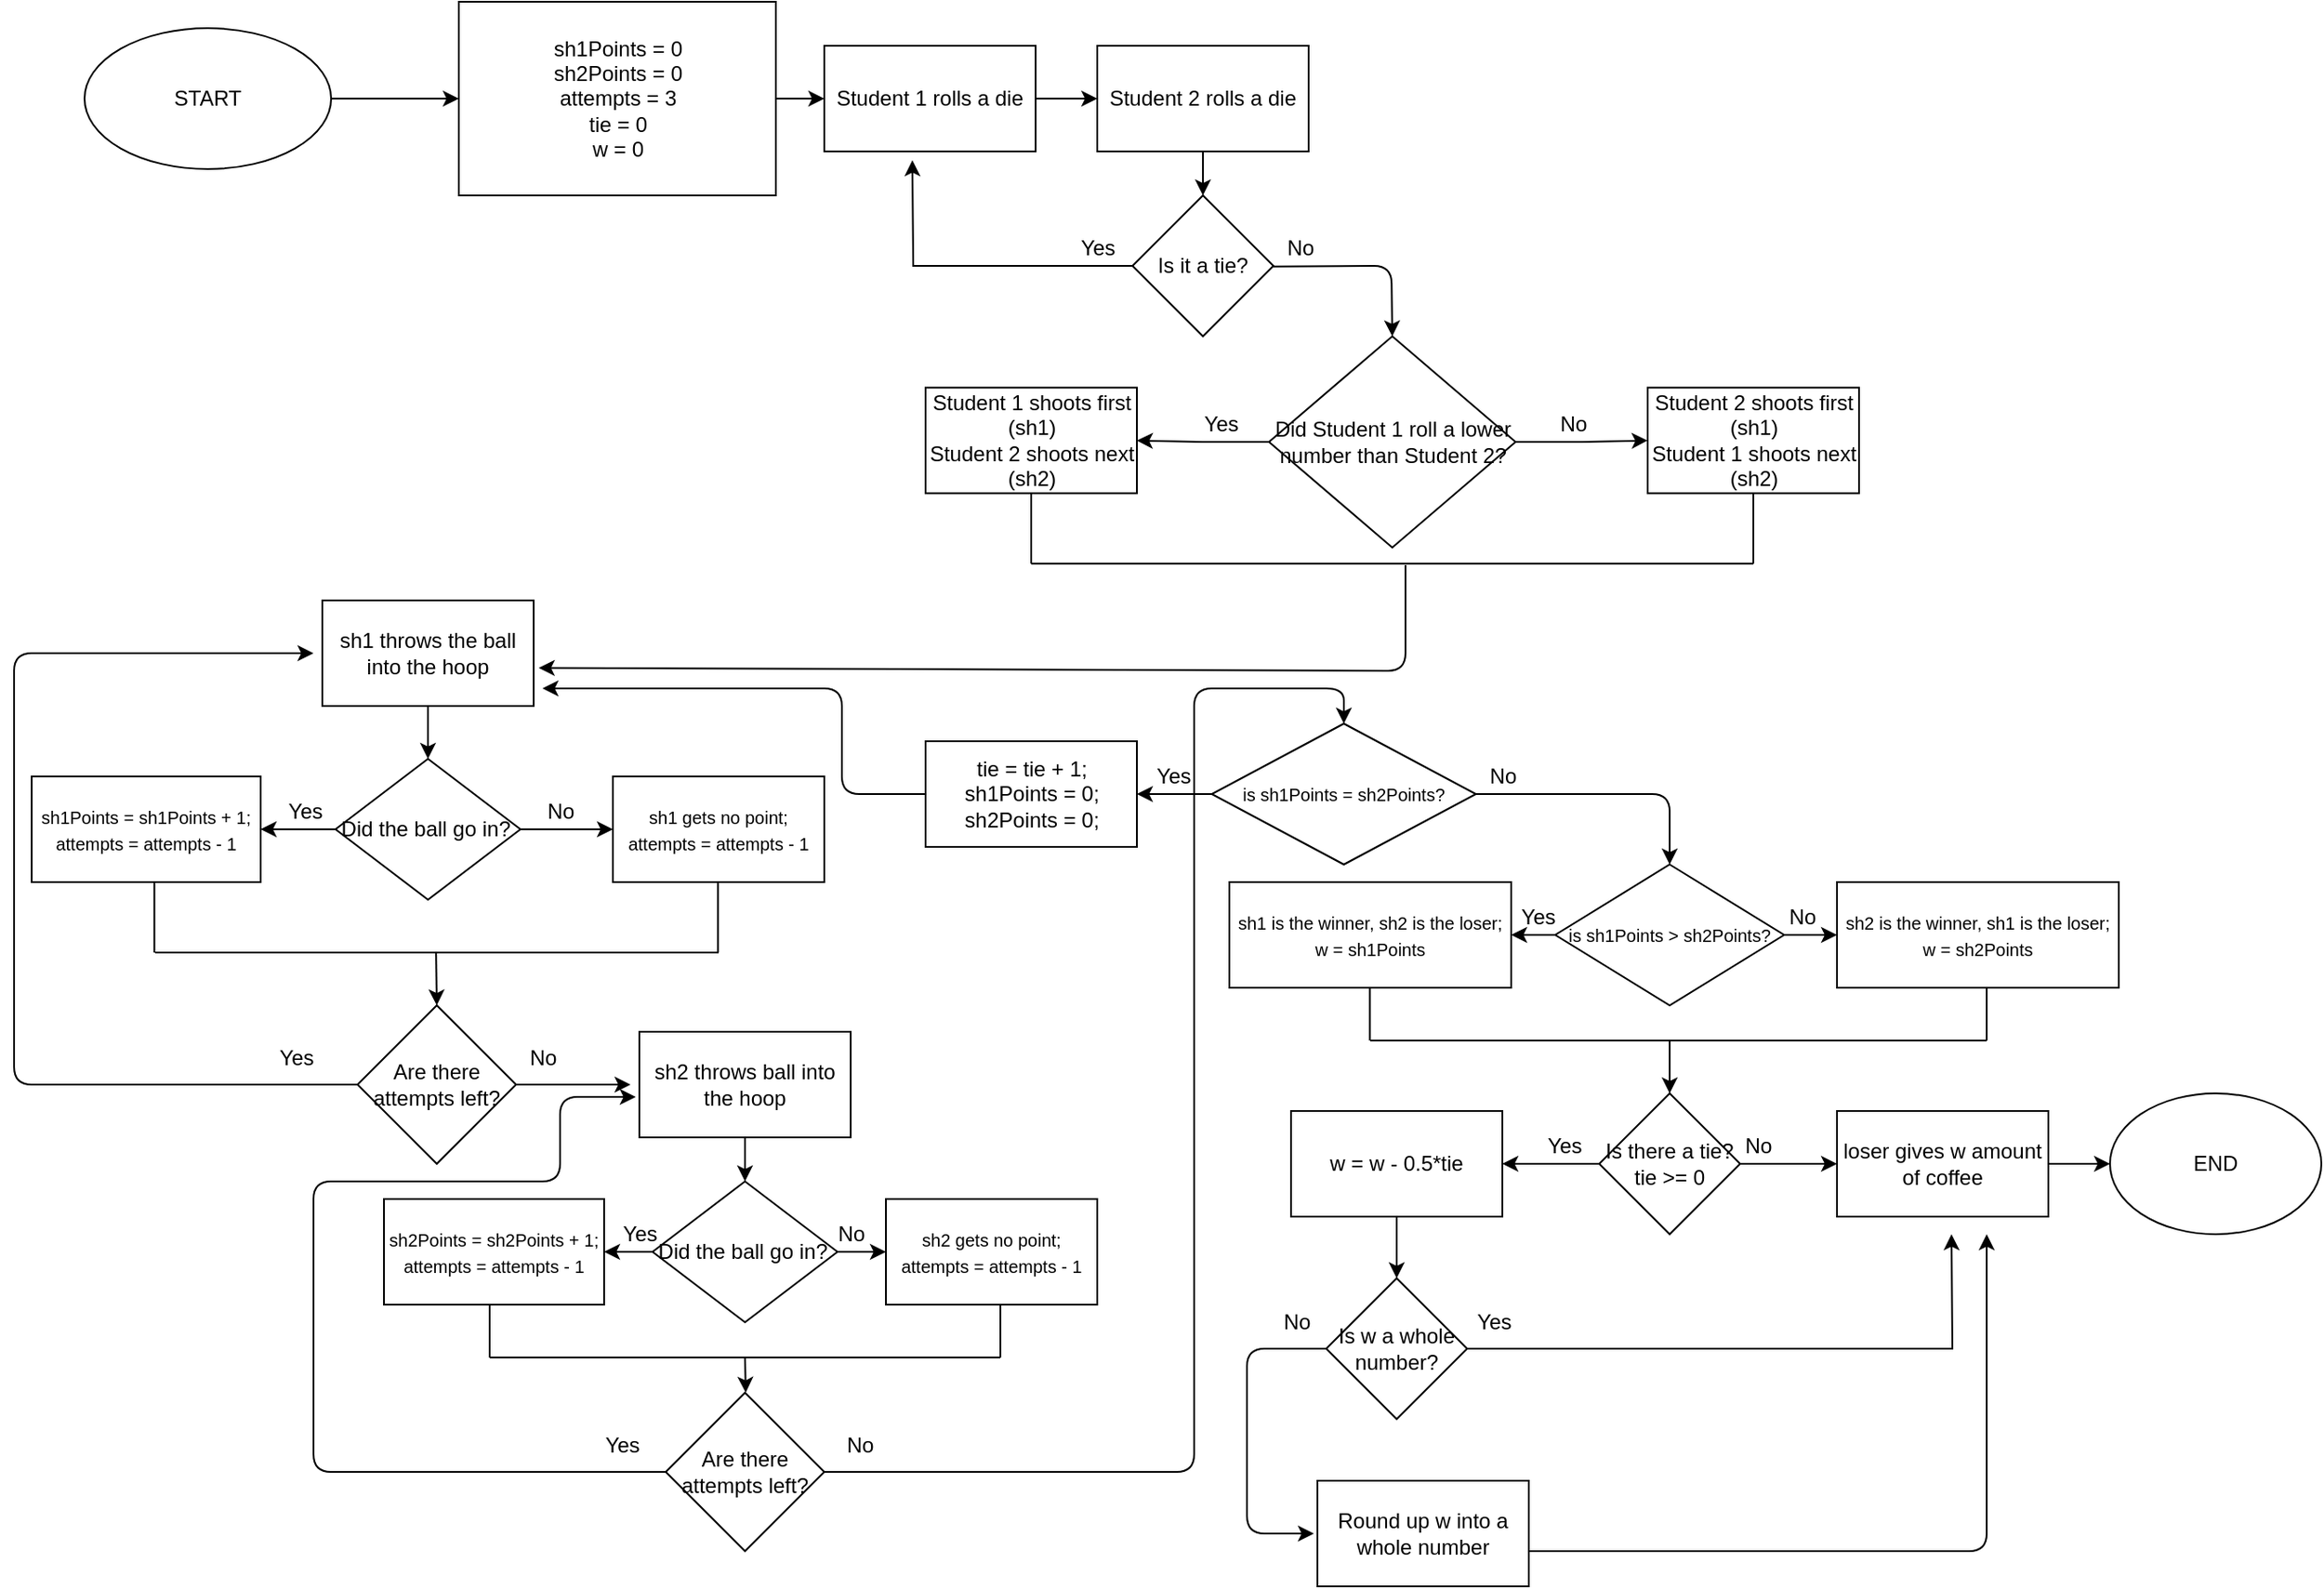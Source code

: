 <mxfile version="15.1.4" type="github" pages="2"><diagram id="pRZiewhAU7F9swqbg1bu" name="Page-1"><mxGraphModel dx="1113" dy="652" grid="1" gridSize="10" guides="1" tooltips="1" connect="1" arrows="1" fold="1" page="1" pageScale="1" pageWidth="850" pageHeight="1100" math="0" shadow="0"><root><mxCell id="0"/><mxCell id="1" parent="0"/><mxCell id="7foeTwlliXTnqYl9ecLw-77" value="" style="edgeStyle=orthogonalEdgeStyle;rounded=0;orthogonalLoop=1;jettySize=auto;html=1;" edge="1" parent="1" source="7foeTwlliXTnqYl9ecLw-1" target="7foeTwlliXTnqYl9ecLw-2"><mxGeometry relative="1" as="geometry"/></mxCell><mxCell id="7foeTwlliXTnqYl9ecLw-1" value="START" style="ellipse;whiteSpace=wrap;html=1;" vertex="1" parent="1"><mxGeometry x="50" y="45" width="140" height="80" as="geometry"/></mxCell><mxCell id="7foeTwlliXTnqYl9ecLw-74" value="" style="edgeStyle=orthogonalEdgeStyle;rounded=0;orthogonalLoop=1;jettySize=auto;html=1;" edge="1" parent="1" source="7foeTwlliXTnqYl9ecLw-2" target="7foeTwlliXTnqYl9ecLw-3"><mxGeometry relative="1" as="geometry"/></mxCell><mxCell id="7foeTwlliXTnqYl9ecLw-2" value="sh1Points = 0&lt;br&gt;sh2Points = 0&lt;br&gt;attempts = 3&lt;br&gt;tie = 0&lt;br&gt;w = 0" style="rounded=0;whiteSpace=wrap;html=1;" vertex="1" parent="1"><mxGeometry x="262.5" y="30" width="180" height="110" as="geometry"/></mxCell><mxCell id="7foeTwlliXTnqYl9ecLw-75" value="" style="edgeStyle=orthogonalEdgeStyle;rounded=0;orthogonalLoop=1;jettySize=auto;html=1;" edge="1" parent="1" source="7foeTwlliXTnqYl9ecLw-3" target="7foeTwlliXTnqYl9ecLw-4"><mxGeometry relative="1" as="geometry"/></mxCell><mxCell id="7foeTwlliXTnqYl9ecLw-3" value="Student 1 rolls a die" style="rounded=0;whiteSpace=wrap;html=1;" vertex="1" parent="1"><mxGeometry x="470" y="55" width="120" height="60" as="geometry"/></mxCell><mxCell id="7foeTwlliXTnqYl9ecLw-76" value="" style="edgeStyle=orthogonalEdgeStyle;rounded=0;orthogonalLoop=1;jettySize=auto;html=1;" edge="1" parent="1" source="7foeTwlliXTnqYl9ecLw-4" target="7foeTwlliXTnqYl9ecLw-5"><mxGeometry relative="1" as="geometry"/></mxCell><mxCell id="7foeTwlliXTnqYl9ecLw-4" value="Student 2 rolls a die" style="rounded=0;whiteSpace=wrap;html=1;" vertex="1" parent="1"><mxGeometry x="625" y="55" width="120" height="60" as="geometry"/></mxCell><mxCell id="7foeTwlliXTnqYl9ecLw-78" style="edgeStyle=orthogonalEdgeStyle;rounded=0;orthogonalLoop=1;jettySize=auto;html=1;" edge="1" parent="1" source="7foeTwlliXTnqYl9ecLw-5"><mxGeometry relative="1" as="geometry"><mxPoint x="520" y="120" as="targetPoint"/></mxGeometry></mxCell><mxCell id="7foeTwlliXTnqYl9ecLw-5" value="Is it a tie?" style="rhombus;whiteSpace=wrap;html=1;" vertex="1" parent="1"><mxGeometry x="645" y="140" width="80" height="80" as="geometry"/></mxCell><mxCell id="7foeTwlliXTnqYl9ecLw-81" value="" style="edgeStyle=orthogonalEdgeStyle;rounded=0;orthogonalLoop=1;jettySize=auto;html=1;" edge="1" parent="1" source="7foeTwlliXTnqYl9ecLw-12" target="7foeTwlliXTnqYl9ecLw-25"><mxGeometry relative="1" as="geometry"/></mxCell><mxCell id="7foeTwlliXTnqYl9ecLw-82" value="" style="edgeStyle=orthogonalEdgeStyle;rounded=0;orthogonalLoop=1;jettySize=auto;html=1;" edge="1" parent="1" source="7foeTwlliXTnqYl9ecLw-12" target="7foeTwlliXTnqYl9ecLw-26"><mxGeometry relative="1" as="geometry"/></mxCell><mxCell id="7foeTwlliXTnqYl9ecLw-12" value="Did Student 1 roll a lower number than Student 2?" style="rhombus;whiteSpace=wrap;html=1;" vertex="1" parent="1"><mxGeometry x="722.5" y="220" width="140" height="120" as="geometry"/></mxCell><mxCell id="7foeTwlliXTnqYl9ecLw-25" value="Student 1 shoots first (sh1)&lt;br&gt;Student 2 shoots next (sh2)" style="rounded=0;whiteSpace=wrap;html=1;" vertex="1" parent="1"><mxGeometry x="527.5" y="249.17" width="120" height="60" as="geometry"/></mxCell><mxCell id="7foeTwlliXTnqYl9ecLw-26" value="Student 2 shoots first (sh1)&lt;br&gt;Student 1 shoots next (sh2)" style="rounded=0;whiteSpace=wrap;html=1;" vertex="1" parent="1"><mxGeometry x="937.5" y="249.17" width="120" height="60" as="geometry"/></mxCell><mxCell id="7foeTwlliXTnqYl9ecLw-29" value="No" style="text;html=1;align=center;verticalAlign=middle;resizable=0;points=[];autosize=1;strokeColor=none;fillColor=none;" vertex="1" parent="1"><mxGeometry x="880" y="260" width="30" height="20" as="geometry"/></mxCell><mxCell id="7foeTwlliXTnqYl9ecLw-89" value="" style="edgeStyle=orthogonalEdgeStyle;rounded=0;orthogonalLoop=1;jettySize=auto;html=1;" edge="1" parent="1" source="7foeTwlliXTnqYl9ecLw-32" target="7foeTwlliXTnqYl9ecLw-43"><mxGeometry relative="1" as="geometry"/></mxCell><mxCell id="7foeTwlliXTnqYl9ecLw-32" value="sh1 throws the ball into the hoop" style="rounded=0;whiteSpace=wrap;html=1;" vertex="1" parent="1"><mxGeometry x="185" y="370" width="120" height="60" as="geometry"/></mxCell><mxCell id="7foeTwlliXTnqYl9ecLw-39" value="" style="endArrow=none;html=1;" edge="1" parent="1"><mxGeometry width="50" height="50" relative="1" as="geometry"><mxPoint x="587.5" y="349.17" as="sourcePoint"/><mxPoint x="997.5" y="349.17" as="targetPoint"/></mxGeometry></mxCell><mxCell id="7foeTwlliXTnqYl9ecLw-40" value="" style="endArrow=none;html=1;entryX=0.5;entryY=1;entryDx=0;entryDy=0;" edge="1" parent="1" target="7foeTwlliXTnqYl9ecLw-25"><mxGeometry width="50" height="50" relative="1" as="geometry"><mxPoint x="587.5" y="349.17" as="sourcePoint"/><mxPoint x="587.32" y="309.17" as="targetPoint"/></mxGeometry></mxCell><mxCell id="7foeTwlliXTnqYl9ecLw-41" value="" style="endArrow=none;html=1;entryX=0.5;entryY=1;entryDx=0;entryDy=0;" edge="1" parent="1" target="7foeTwlliXTnqYl9ecLw-26"><mxGeometry width="50" height="50" relative="1" as="geometry"><mxPoint x="997.5" y="349.17" as="sourcePoint"/><mxPoint x="997.08" y="309.17" as="targetPoint"/></mxGeometry></mxCell><mxCell id="7foeTwlliXTnqYl9ecLw-47" style="edgeStyle=orthogonalEdgeStyle;rounded=0;orthogonalLoop=1;jettySize=auto;html=1;entryX=1;entryY=0.5;entryDx=0;entryDy=0;" edge="1" parent="1" source="7foeTwlliXTnqYl9ecLw-43" target="7foeTwlliXTnqYl9ecLw-45"><mxGeometry relative="1" as="geometry"/></mxCell><mxCell id="7foeTwlliXTnqYl9ecLw-50" style="edgeStyle=orthogonalEdgeStyle;rounded=0;orthogonalLoop=1;jettySize=auto;html=1;entryX=0;entryY=0.5;entryDx=0;entryDy=0;" edge="1" parent="1" source="7foeTwlliXTnqYl9ecLw-43" target="7foeTwlliXTnqYl9ecLw-46"><mxGeometry relative="1" as="geometry"/></mxCell><mxCell id="7foeTwlliXTnqYl9ecLw-43" value="Did the ball go in?&amp;nbsp;" style="rhombus;whiteSpace=wrap;html=1;" vertex="1" parent="1"><mxGeometry x="192.5" y="460" width="105" height="80" as="geometry"/></mxCell><mxCell id="7foeTwlliXTnqYl9ecLw-45" value="&lt;font style=&quot;font-size: 10px&quot;&gt;sh1Points = sh1Points + 1;&lt;br&gt;attempts = attempts - 1&lt;/font&gt;" style="rounded=0;whiteSpace=wrap;html=1;" vertex="1" parent="1"><mxGeometry x="20" y="470" width="130" height="60" as="geometry"/></mxCell><mxCell id="7foeTwlliXTnqYl9ecLw-46" value="&lt;font style=&quot;font-size: 10px&quot;&gt;sh1 gets no point;&lt;br&gt;attempts = attempts - 1&lt;/font&gt;" style="rounded=0;whiteSpace=wrap;html=1;" vertex="1" parent="1"><mxGeometry x="350" y="470" width="120" height="60" as="geometry"/></mxCell><mxCell id="7foeTwlliXTnqYl9ecLw-48" value="Yes" style="text;html=1;align=center;verticalAlign=middle;resizable=0;points=[];autosize=1;strokeColor=none;fillColor=none;" vertex="1" parent="1"><mxGeometry x="155" y="480" width="40" height="20" as="geometry"/></mxCell><mxCell id="7foeTwlliXTnqYl9ecLw-51" value="No" style="text;html=1;align=center;verticalAlign=middle;resizable=0;points=[];autosize=1;strokeColor=none;fillColor=none;" vertex="1" parent="1"><mxGeometry x="305" y="480" width="30" height="20" as="geometry"/></mxCell><mxCell id="7foeTwlliXTnqYl9ecLw-52" value="" style="endArrow=none;html=1;" edge="1" parent="1"><mxGeometry width="50" height="50" relative="1" as="geometry"><mxPoint x="90" y="570" as="sourcePoint"/><mxPoint x="410" y="570" as="targetPoint"/></mxGeometry></mxCell><mxCell id="7foeTwlliXTnqYl9ecLw-53" value="" style="endArrow=none;html=1;entryX=0.5;entryY=1;entryDx=0;entryDy=0;" edge="1" parent="1"><mxGeometry width="50" height="50" relative="1" as="geometry"><mxPoint x="89.66" y="570" as="sourcePoint"/><mxPoint x="89.66" y="530" as="targetPoint"/></mxGeometry></mxCell><mxCell id="7foeTwlliXTnqYl9ecLw-54" value="" style="endArrow=none;html=1;entryX=0.5;entryY=1;entryDx=0;entryDy=0;" edge="1" parent="1"><mxGeometry width="50" height="50" relative="1" as="geometry"><mxPoint x="409.66" y="570" as="sourcePoint"/><mxPoint x="409.66" y="530" as="targetPoint"/></mxGeometry></mxCell><mxCell id="7foeTwlliXTnqYl9ecLw-92" style="edgeStyle=orthogonalEdgeStyle;rounded=0;orthogonalLoop=1;jettySize=auto;html=1;" edge="1" parent="1" source="7foeTwlliXTnqYl9ecLw-55"><mxGeometry relative="1" as="geometry"><mxPoint x="360" y="645.0" as="targetPoint"/></mxGeometry></mxCell><mxCell id="7foeTwlliXTnqYl9ecLw-55" value="Are there attempts left?" style="rhombus;whiteSpace=wrap;html=1;" vertex="1" parent="1"><mxGeometry x="205" y="600" width="90" height="90" as="geometry"/></mxCell><mxCell id="7foeTwlliXTnqYl9ecLw-66" style="edgeStyle=orthogonalEdgeStyle;rounded=0;orthogonalLoop=1;jettySize=auto;html=1;entryX=0.5;entryY=0;entryDx=0;entryDy=0;" edge="1" parent="1" target="7foeTwlliXTnqYl9ecLw-55"><mxGeometry relative="1" as="geometry"><mxPoint x="249.58" y="570" as="sourcePoint"/><mxPoint x="249.58" y="590" as="targetPoint"/></mxGeometry></mxCell><mxCell id="7foeTwlliXTnqYl9ecLw-69" value="Yes" style="text;html=1;align=center;verticalAlign=middle;resizable=0;points=[];autosize=1;strokeColor=none;fillColor=none;" vertex="1" parent="1"><mxGeometry x="150" y="620" width="40" height="20" as="geometry"/></mxCell><mxCell id="7foeTwlliXTnqYl9ecLw-94" value="" style="edgeStyle=orthogonalEdgeStyle;rounded=0;orthogonalLoop=1;jettySize=auto;html=1;" edge="1" parent="1" source="7foeTwlliXTnqYl9ecLw-70" target="7foeTwlliXTnqYl9ecLw-71"><mxGeometry relative="1" as="geometry"/></mxCell><mxCell id="7foeTwlliXTnqYl9ecLw-70" value="sh2 throws ball into the hoop" style="rounded=0;whiteSpace=wrap;html=1;" vertex="1" parent="1"><mxGeometry x="365" y="615" width="120" height="60" as="geometry"/></mxCell><mxCell id="7foeTwlliXTnqYl9ecLw-95" value="" style="edgeStyle=orthogonalEdgeStyle;rounded=0;orthogonalLoop=1;jettySize=auto;html=1;" edge="1" parent="1" source="7foeTwlliXTnqYl9ecLw-71" target="7foeTwlliXTnqYl9ecLw-72"><mxGeometry relative="1" as="geometry"/></mxCell><mxCell id="7foeTwlliXTnqYl9ecLw-97" value="" style="edgeStyle=orthogonalEdgeStyle;rounded=0;orthogonalLoop=1;jettySize=auto;html=1;" edge="1" parent="1" source="7foeTwlliXTnqYl9ecLw-71" target="7foeTwlliXTnqYl9ecLw-96"><mxGeometry relative="1" as="geometry"/></mxCell><mxCell id="7foeTwlliXTnqYl9ecLw-71" value="Did the ball go in?&amp;nbsp;" style="rhombus;whiteSpace=wrap;html=1;" vertex="1" parent="1"><mxGeometry x="372.5" y="700" width="105" height="80" as="geometry"/></mxCell><mxCell id="7foeTwlliXTnqYl9ecLw-72" value="&lt;font style=&quot;font-size: 10px&quot;&gt;sh2Points = sh2Points + 1;&lt;br&gt;attempts = attempts - 1&lt;/font&gt;" style="rounded=0;whiteSpace=wrap;html=1;" vertex="1" parent="1"><mxGeometry x="220" y="710" width="125" height="60" as="geometry"/></mxCell><mxCell id="7foeTwlliXTnqYl9ecLw-73" value="Are there attempts left?" style="rhombus;whiteSpace=wrap;html=1;" vertex="1" parent="1"><mxGeometry x="380" y="820" width="90" height="90" as="geometry"/></mxCell><mxCell id="7foeTwlliXTnqYl9ecLw-79" value="Yes" style="text;html=1;align=center;verticalAlign=middle;resizable=0;points=[];autosize=1;strokeColor=none;fillColor=none;" vertex="1" parent="1"><mxGeometry x="605" y="160" width="40" height="20" as="geometry"/></mxCell><mxCell id="7foeTwlliXTnqYl9ecLw-85" value="Yes" style="text;html=1;align=center;verticalAlign=middle;resizable=0;points=[];autosize=1;strokeColor=none;fillColor=none;" vertex="1" parent="1"><mxGeometry x="675" y="260" width="40" height="20" as="geometry"/></mxCell><mxCell id="7foeTwlliXTnqYl9ecLw-87" value="" style="endArrow=classic;html=1;entryX=0.5;entryY=0;entryDx=0;entryDy=0;" edge="1" parent="1" target="7foeTwlliXTnqYl9ecLw-12"><mxGeometry width="50" height="50" relative="1" as="geometry"><mxPoint x="725" y="180.34" as="sourcePoint"/><mxPoint x="840" y="180" as="targetPoint"/><Array as="points"><mxPoint x="792" y="180"/></Array></mxGeometry></mxCell><mxCell id="7foeTwlliXTnqYl9ecLw-88" value="" style="endArrow=classic;html=1;entryX=1.024;entryY=0.639;entryDx=0;entryDy=0;entryPerimeter=0;" edge="1" parent="1" target="7foeTwlliXTnqYl9ecLw-32"><mxGeometry width="50" height="50" relative="1" as="geometry"><mxPoint x="800" y="350" as="sourcePoint"/><mxPoint x="500" y="410" as="targetPoint"/><Array as="points"><mxPoint x="800" y="410"/></Array></mxGeometry></mxCell><mxCell id="7foeTwlliXTnqYl9ecLw-91" value="" style="endArrow=classic;html=1;exitX=0;exitY=0.5;exitDx=0;exitDy=0;" edge="1" parent="1" source="7foeTwlliXTnqYl9ecLw-55"><mxGeometry width="50" height="50" relative="1" as="geometry"><mxPoint x="95" y="680" as="sourcePoint"/><mxPoint x="180" y="400" as="targetPoint"/><Array as="points"><mxPoint x="10" y="645"/><mxPoint x="10" y="400"/></Array></mxGeometry></mxCell><mxCell id="7foeTwlliXTnqYl9ecLw-93" value="No" style="text;html=1;align=center;verticalAlign=middle;resizable=0;points=[];autosize=1;strokeColor=none;fillColor=none;" vertex="1" parent="1"><mxGeometry x="295" y="620" width="30" height="20" as="geometry"/></mxCell><mxCell id="7foeTwlliXTnqYl9ecLw-96" value="&lt;font style=&quot;font-size: 10px&quot;&gt;sh2 gets no point;&lt;br&gt;attempts = attempts - 1&lt;/font&gt;" style="rounded=0;whiteSpace=wrap;html=1;" vertex="1" parent="1"><mxGeometry x="505" y="710" width="120" height="60" as="geometry"/></mxCell><mxCell id="7foeTwlliXTnqYl9ecLw-98" value="" style="endArrow=none;html=1;" edge="1" parent="1"><mxGeometry width="50" height="50" relative="1" as="geometry"><mxPoint x="280" y="800" as="sourcePoint"/><mxPoint x="570" y="800" as="targetPoint"/></mxGeometry></mxCell><mxCell id="7foeTwlliXTnqYl9ecLw-99" value="" style="endArrow=none;html=1;entryX=0.5;entryY=1;entryDx=0;entryDy=0;" edge="1" parent="1"><mxGeometry width="50" height="50" relative="1" as="geometry"><mxPoint x="280" y="800" as="sourcePoint"/><mxPoint x="280.0" y="770" as="targetPoint"/></mxGeometry></mxCell><mxCell id="7foeTwlliXTnqYl9ecLw-100" value="" style="endArrow=none;html=1;entryX=0.5;entryY=1;entryDx=0;entryDy=0;" edge="1" parent="1"><mxGeometry width="50" height="50" relative="1" as="geometry"><mxPoint x="570" y="800" as="sourcePoint"/><mxPoint x="570" y="770" as="targetPoint"/></mxGeometry></mxCell><mxCell id="7foeTwlliXTnqYl9ecLw-101" style="edgeStyle=orthogonalEdgeStyle;rounded=0;orthogonalLoop=1;jettySize=auto;html=1;entryX=0.5;entryY=0;entryDx=0;entryDy=0;" edge="1" parent="1"><mxGeometry relative="1" as="geometry"><mxPoint x="425" y="800" as="sourcePoint"/><mxPoint x="425.42" y="820" as="targetPoint"/></mxGeometry></mxCell><mxCell id="7foeTwlliXTnqYl9ecLw-102" value="" style="endArrow=classic;html=1;exitX=0;exitY=0.5;exitDx=0;exitDy=0;entryX=-0.017;entryY=0.617;entryDx=0;entryDy=0;entryPerimeter=0;" edge="1" parent="1" source="7foeTwlliXTnqYl9ecLw-73" target="7foeTwlliXTnqYl9ecLw-70"><mxGeometry width="50" height="50" relative="1" as="geometry"><mxPoint x="400" y="820" as="sourcePoint"/><mxPoint x="450" y="770" as="targetPoint"/><Array as="points"><mxPoint x="180" y="865"/><mxPoint x="180" y="700"/><mxPoint x="320" y="700"/><mxPoint x="320" y="652"/></Array></mxGeometry></mxCell><mxCell id="7foeTwlliXTnqYl9ecLw-103" value="Yes" style="text;html=1;align=center;verticalAlign=middle;resizable=0;points=[];autosize=1;strokeColor=none;fillColor=none;" vertex="1" parent="1"><mxGeometry x="345" y="720" width="40" height="20" as="geometry"/></mxCell><mxCell id="7foeTwlliXTnqYl9ecLw-104" value="No" style="text;html=1;align=center;verticalAlign=middle;resizable=0;points=[];autosize=1;strokeColor=none;fillColor=none;" vertex="1" parent="1"><mxGeometry x="470" y="720" width="30" height="20" as="geometry"/></mxCell><mxCell id="7foeTwlliXTnqYl9ecLw-105" value="Yes" style="text;html=1;align=center;verticalAlign=middle;resizable=0;points=[];autosize=1;strokeColor=none;fillColor=none;" vertex="1" parent="1"><mxGeometry x="335" y="840" width="40" height="20" as="geometry"/></mxCell><mxCell id="7foeTwlliXTnqYl9ecLw-114" value="" style="edgeStyle=orthogonalEdgeStyle;rounded=0;orthogonalLoop=1;jettySize=auto;html=1;" edge="1" parent="1" source="7foeTwlliXTnqYl9ecLw-106" target="7foeTwlliXTnqYl9ecLw-113"><mxGeometry relative="1" as="geometry"/></mxCell><mxCell id="7foeTwlliXTnqYl9ecLw-106" value="&lt;font style=&quot;font-size: 10px&quot;&gt;is sh1Points = sh2Points?&lt;/font&gt;" style="rhombus;whiteSpace=wrap;html=1;" vertex="1" parent="1"><mxGeometry x="690" y="440" width="150" height="80" as="geometry"/></mxCell><mxCell id="7foeTwlliXTnqYl9ecLw-109" value="No" style="text;html=1;align=center;verticalAlign=middle;resizable=0;points=[];autosize=1;strokeColor=none;fillColor=none;" vertex="1" parent="1"><mxGeometry x="475" y="840" width="30" height="20" as="geometry"/></mxCell><mxCell id="7foeTwlliXTnqYl9ecLw-111" value="" style="endArrow=classic;html=1;entryX=0.5;entryY=0;entryDx=0;entryDy=0;exitX=1;exitY=0.5;exitDx=0;exitDy=0;" edge="1" parent="1" source="7foeTwlliXTnqYl9ecLw-73" target="7foeTwlliXTnqYl9ecLw-106"><mxGeometry width="50" height="50" relative="1" as="geometry"><mxPoint x="470" y="860" as="sourcePoint"/><mxPoint x="760" y="430" as="targetPoint"/><Array as="points"><mxPoint x="680" y="865"/><mxPoint x="680" y="420"/><mxPoint x="765" y="420"/></Array></mxGeometry></mxCell><mxCell id="7foeTwlliXTnqYl9ecLw-113" value="tie = tie + 1; sh1Points = 0; sh2Points = 0;" style="rounded=0;whiteSpace=wrap;html=1;" vertex="1" parent="1"><mxGeometry x="527.5" y="450" width="120" height="60" as="geometry"/></mxCell><mxCell id="7foeTwlliXTnqYl9ecLw-115" value="" style="endArrow=classic;html=1;exitX=0;exitY=0.5;exitDx=0;exitDy=0;" edge="1" parent="1" source="7foeTwlliXTnqYl9ecLw-113"><mxGeometry width="50" height="50" relative="1" as="geometry"><mxPoint x="520" y="480" as="sourcePoint"/><mxPoint x="310" y="420" as="targetPoint"/><Array as="points"><mxPoint x="480" y="480"/><mxPoint x="480" y="420"/></Array></mxGeometry></mxCell><mxCell id="7foeTwlliXTnqYl9ecLw-120" value="" style="edgeStyle=orthogonalEdgeStyle;rounded=0;orthogonalLoop=1;jettySize=auto;html=1;" edge="1" parent="1" source="7foeTwlliXTnqYl9ecLw-116" target="7foeTwlliXTnqYl9ecLw-118"><mxGeometry relative="1" as="geometry"/></mxCell><mxCell id="7foeTwlliXTnqYl9ecLw-121" value="" style="edgeStyle=orthogonalEdgeStyle;rounded=0;orthogonalLoop=1;jettySize=auto;html=1;" edge="1" parent="1" source="7foeTwlliXTnqYl9ecLw-116" target="7foeTwlliXTnqYl9ecLw-119"><mxGeometry relative="1" as="geometry"/></mxCell><mxCell id="7foeTwlliXTnqYl9ecLw-116" value="&lt;font style=&quot;font-size: 10px&quot;&gt;is sh1Points &amp;gt; sh2Points?&lt;/font&gt;" style="rhombus;whiteSpace=wrap;html=1;" vertex="1" parent="1"><mxGeometry x="885" y="520" width="130" height="80" as="geometry"/></mxCell><mxCell id="7foeTwlliXTnqYl9ecLw-117" value="" style="endArrow=classic;html=1;entryX=0.5;entryY=0;entryDx=0;entryDy=0;" edge="1" parent="1" target="7foeTwlliXTnqYl9ecLw-116"><mxGeometry width="50" height="50" relative="1" as="geometry"><mxPoint x="840" y="480" as="sourcePoint"/><mxPoint x="890" y="430" as="targetPoint"/><Array as="points"><mxPoint x="950" y="480"/></Array></mxGeometry></mxCell><mxCell id="7foeTwlliXTnqYl9ecLw-118" value="&lt;font style=&quot;font-size: 10px&quot;&gt;sh1 is the winner, sh2 is the loser; &lt;br&gt;w = sh1Points&lt;/font&gt;" style="rounded=0;whiteSpace=wrap;html=1;" vertex="1" parent="1"><mxGeometry x="700" y="530" width="160" height="60" as="geometry"/></mxCell><mxCell id="7foeTwlliXTnqYl9ecLw-119" value="&lt;font style=&quot;font-size: 10px&quot;&gt;sh2 is the winner, sh1 is the loser; w = sh2Points&lt;/font&gt;" style="rounded=0;whiteSpace=wrap;html=1;" vertex="1" parent="1"><mxGeometry x="1045" y="530" width="160" height="60" as="geometry"/></mxCell><mxCell id="7foeTwlliXTnqYl9ecLw-122" value="Yes" style="text;html=1;align=center;verticalAlign=middle;resizable=0;points=[];autosize=1;strokeColor=none;fillColor=none;" vertex="1" parent="1"><mxGeometry x="855" y="540" width="40" height="20" as="geometry"/></mxCell><mxCell id="7foeTwlliXTnqYl9ecLw-123" value="No" style="text;html=1;align=center;verticalAlign=middle;resizable=0;points=[];autosize=1;strokeColor=none;fillColor=none;" vertex="1" parent="1"><mxGeometry x="1010" y="540" width="30" height="20" as="geometry"/></mxCell><mxCell id="7foeTwlliXTnqYl9ecLw-124" value="Yes" style="text;html=1;align=center;verticalAlign=middle;resizable=0;points=[];autosize=1;strokeColor=none;fillColor=none;" vertex="1" parent="1"><mxGeometry x="647.5" y="460" width="40" height="20" as="geometry"/></mxCell><mxCell id="7foeTwlliXTnqYl9ecLw-125" value="No" style="text;html=1;align=center;verticalAlign=middle;resizable=0;points=[];autosize=1;strokeColor=none;fillColor=none;" vertex="1" parent="1"><mxGeometry x="840" y="460" width="30" height="20" as="geometry"/></mxCell><mxCell id="7foeTwlliXTnqYl9ecLw-126" value="" style="endArrow=none;html=1;" edge="1" parent="1"><mxGeometry width="50" height="50" relative="1" as="geometry"><mxPoint x="780" y="620" as="sourcePoint"/><mxPoint x="1130" y="620" as="targetPoint"/></mxGeometry></mxCell><mxCell id="7foeTwlliXTnqYl9ecLw-127" value="" style="endArrow=none;html=1;entryX=0.5;entryY=1;entryDx=0;entryDy=0;" edge="1" parent="1"><mxGeometry width="50" height="50" relative="1" as="geometry"><mxPoint x="779.76" y="620" as="sourcePoint"/><mxPoint x="779.76" y="590" as="targetPoint"/></mxGeometry></mxCell><mxCell id="7foeTwlliXTnqYl9ecLw-128" value="" style="endArrow=none;html=1;entryX=0.5;entryY=1;entryDx=0;entryDy=0;" edge="1" parent="1"><mxGeometry width="50" height="50" relative="1" as="geometry"><mxPoint x="1130" y="620" as="sourcePoint"/><mxPoint x="1130" y="590" as="targetPoint"/></mxGeometry></mxCell><mxCell id="7foeTwlliXTnqYl9ecLw-132" value="" style="edgeStyle=orthogonalEdgeStyle;rounded=0;orthogonalLoop=1;jettySize=auto;html=1;" edge="1" parent="1" source="7foeTwlliXTnqYl9ecLw-129" target="7foeTwlliXTnqYl9ecLw-131"><mxGeometry relative="1" as="geometry"/></mxCell><mxCell id="7foeTwlliXTnqYl9ecLw-135" style="edgeStyle=orthogonalEdgeStyle;rounded=0;orthogonalLoop=1;jettySize=auto;html=1;entryX=1;entryY=0.5;entryDx=0;entryDy=0;" edge="1" parent="1" source="7foeTwlliXTnqYl9ecLw-129" target="7foeTwlliXTnqYl9ecLw-134"><mxGeometry relative="1" as="geometry"/></mxCell><mxCell id="7foeTwlliXTnqYl9ecLw-129" value="Is there a tie?tie &amp;gt;= 0" style="rhombus;whiteSpace=wrap;html=1;" vertex="1" parent="1"><mxGeometry x="910" y="650" width="80" height="80" as="geometry"/></mxCell><mxCell id="7foeTwlliXTnqYl9ecLw-130" value="" style="endArrow=classic;html=1;entryX=0.5;entryY=0;entryDx=0;entryDy=0;" edge="1" parent="1" target="7foeTwlliXTnqYl9ecLw-129"><mxGeometry width="50" height="50" relative="1" as="geometry"><mxPoint x="950" y="620" as="sourcePoint"/><mxPoint x="950" y="640" as="targetPoint"/></mxGeometry></mxCell><mxCell id="7foeTwlliXTnqYl9ecLw-146" value="" style="edgeStyle=orthogonalEdgeStyle;rounded=0;orthogonalLoop=1;jettySize=auto;html=1;" edge="1" parent="1" source="7foeTwlliXTnqYl9ecLw-131" target="7foeTwlliXTnqYl9ecLw-145"><mxGeometry relative="1" as="geometry"/></mxCell><mxCell id="7foeTwlliXTnqYl9ecLw-131" value="loser gives w amount of coffee" style="rounded=0;whiteSpace=wrap;html=1;" vertex="1" parent="1"><mxGeometry x="1045" y="660" width="120" height="60" as="geometry"/></mxCell><mxCell id="7foeTwlliXTnqYl9ecLw-133" value="No" style="text;html=1;align=center;verticalAlign=middle;resizable=0;points=[];autosize=1;strokeColor=none;fillColor=none;" vertex="1" parent="1"><mxGeometry x="985" y="670" width="30" height="20" as="geometry"/></mxCell><mxCell id="7foeTwlliXTnqYl9ecLw-149" style="edgeStyle=orthogonalEdgeStyle;rounded=0;orthogonalLoop=1;jettySize=auto;html=1;entryX=0.5;entryY=0;entryDx=0;entryDy=0;" edge="1" parent="1" source="7foeTwlliXTnqYl9ecLw-134" target="7foeTwlliXTnqYl9ecLw-136"><mxGeometry relative="1" as="geometry"/></mxCell><mxCell id="7foeTwlliXTnqYl9ecLw-134" value="w = w - 0.5*tie" style="rounded=0;whiteSpace=wrap;html=1;" vertex="1" parent="1"><mxGeometry x="735" y="660" width="120" height="60" as="geometry"/></mxCell><mxCell id="7foeTwlliXTnqYl9ecLw-137" style="edgeStyle=orthogonalEdgeStyle;rounded=0;orthogonalLoop=1;jettySize=auto;html=1;" edge="1" parent="1" source="7foeTwlliXTnqYl9ecLw-136"><mxGeometry relative="1" as="geometry"><mxPoint x="1110" y="730" as="targetPoint"/></mxGeometry></mxCell><mxCell id="7foeTwlliXTnqYl9ecLw-136" value="Is w a whole number?" style="rhombus;whiteSpace=wrap;html=1;" vertex="1" parent="1"><mxGeometry x="755" y="755" width="80" height="80" as="geometry"/></mxCell><mxCell id="7foeTwlliXTnqYl9ecLw-138" value="Yes" style="text;html=1;align=center;verticalAlign=middle;resizable=0;points=[];autosize=1;strokeColor=none;fillColor=none;" vertex="1" parent="1"><mxGeometry x="830" y="770" width="40" height="20" as="geometry"/></mxCell><mxCell id="7foeTwlliXTnqYl9ecLw-139" value="Round up w into a whole number" style="rounded=0;whiteSpace=wrap;html=1;" vertex="1" parent="1"><mxGeometry x="750" y="870" width="120" height="60" as="geometry"/></mxCell><mxCell id="7foeTwlliXTnqYl9ecLw-141" value="" style="endArrow=classic;html=1;exitX=0;exitY=0.5;exitDx=0;exitDy=0;" edge="1" parent="1" source="7foeTwlliXTnqYl9ecLw-136"><mxGeometry width="50" height="50" relative="1" as="geometry"><mxPoint x="740" y="800" as="sourcePoint"/><mxPoint x="748" y="900" as="targetPoint"/><Array as="points"><mxPoint x="710" y="795"/><mxPoint x="710" y="900"/></Array></mxGeometry></mxCell><mxCell id="7foeTwlliXTnqYl9ecLw-142" value="" style="endArrow=classic;html=1;" edge="1" parent="1"><mxGeometry width="50" height="50" relative="1" as="geometry"><mxPoint x="870" y="910" as="sourcePoint"/><mxPoint x="1130" y="730" as="targetPoint"/><Array as="points"><mxPoint x="1130" y="910"/></Array></mxGeometry></mxCell><mxCell id="7foeTwlliXTnqYl9ecLw-143" value="No" style="text;html=1;align=center;verticalAlign=middle;resizable=0;points=[];autosize=1;strokeColor=none;fillColor=none;" vertex="1" parent="1"><mxGeometry x="722.5" y="770" width="30" height="20" as="geometry"/></mxCell><mxCell id="7foeTwlliXTnqYl9ecLw-144" value="Yes" style="text;html=1;align=center;verticalAlign=middle;resizable=0;points=[];autosize=1;strokeColor=none;fillColor=none;" vertex="1" parent="1"><mxGeometry x="870" y="670" width="40" height="20" as="geometry"/></mxCell><mxCell id="7foeTwlliXTnqYl9ecLw-145" value="END" style="ellipse;whiteSpace=wrap;html=1;" vertex="1" parent="1"><mxGeometry x="1200" y="650" width="120" height="80" as="geometry"/></mxCell><mxCell id="7foeTwlliXTnqYl9ecLw-150" value="No" style="text;html=1;align=center;verticalAlign=middle;resizable=0;points=[];autosize=1;strokeColor=none;fillColor=none;" vertex="1" parent="1"><mxGeometry x="725" y="160" width="30" height="20" as="geometry"/></mxCell></root></mxGraphModel></diagram><diagram id="3Xa1UQo7L-qv3KJmKzRN" name="Page-2"><mxGraphModel dx="946" dy="554" grid="1" gridSize="10" guides="1" tooltips="1" connect="1" arrows="1" fold="1" page="1" pageScale="1" pageWidth="850" pageHeight="1100" math="0" shadow="0"><root><mxCell id="wcBP-nzRppm95cBbqlQS-0"/><mxCell id="wcBP-nzRppm95cBbqlQS-1" parent="wcBP-nzRppm95cBbqlQS-0"/><mxCell id="kpiYQY0sY3MebCidGHxI-0" value="" style="edgeStyle=orthogonalEdgeStyle;rounded=0;orthogonalLoop=1;jettySize=auto;html=1;" edge="1" parent="wcBP-nzRppm95cBbqlQS-1" source="kpiYQY0sY3MebCidGHxI-2" target="kpiYQY0sY3MebCidGHxI-4"><mxGeometry relative="1" as="geometry"/></mxCell><mxCell id="kpiYQY0sY3MebCidGHxI-1" value="" style="edgeStyle=orthogonalEdgeStyle;rounded=0;orthogonalLoop=1;jettySize=auto;html=1;" edge="1" parent="wcBP-nzRppm95cBbqlQS-1" source="kpiYQY0sY3MebCidGHxI-2" target="kpiYQY0sY3MebCidGHxI-5"><mxGeometry relative="1" as="geometry"/></mxCell><mxCell id="kpiYQY0sY3MebCidGHxI-2" value="&lt;font style=&quot;font-size: 10px&quot;&gt;Are there ties before the winning round?&lt;/font&gt;" style="rhombus;whiteSpace=wrap;html=1;" vertex="1" parent="wcBP-nzRppm95cBbqlQS-1"><mxGeometry x="885" y="520" width="130" height="80" as="geometry"/></mxCell><mxCell id="kpiYQY0sY3MebCidGHxI-4" value="w = w - 0.5*tie" style="rounded=0;whiteSpace=wrap;html=1;" vertex="1" parent="wcBP-nzRppm95cBbqlQS-1"><mxGeometry x="700" y="530" width="160" height="60" as="geometry"/></mxCell><mxCell id="kpiYQY0sY3MebCidGHxI-52" value="" style="edgeStyle=orthogonalEdgeStyle;rounded=0;orthogonalLoop=1;jettySize=auto;html=1;" edge="1" parent="wcBP-nzRppm95cBbqlQS-1" source="kpiYQY0sY3MebCidGHxI-5" target="kpiYQY0sY3MebCidGHxI-51"><mxGeometry relative="1" as="geometry"/></mxCell><mxCell id="kpiYQY0sY3MebCidGHxI-5" value="loser gives w amount of coffee to the winner" style="rounded=0;whiteSpace=wrap;html=1;" vertex="1" parent="wcBP-nzRppm95cBbqlQS-1"><mxGeometry x="1045" y="530" width="160" height="60" as="geometry"/></mxCell><mxCell id="kpiYQY0sY3MebCidGHxI-6" value="Yes" style="text;html=1;align=center;verticalAlign=middle;resizable=0;points=[];autosize=1;strokeColor=none;fillColor=none;" vertex="1" parent="wcBP-nzRppm95cBbqlQS-1"><mxGeometry x="855" y="540" width="40" height="20" as="geometry"/></mxCell><mxCell id="kpiYQY0sY3MebCidGHxI-7" value="No" style="text;html=1;align=center;verticalAlign=middle;resizable=0;points=[];autosize=1;strokeColor=none;fillColor=none;" vertex="1" parent="wcBP-nzRppm95cBbqlQS-1"><mxGeometry x="1010" y="540" width="30" height="20" as="geometry"/></mxCell><mxCell id="kpiYQY0sY3MebCidGHxI-19" style="edgeStyle=orthogonalEdgeStyle;rounded=0;orthogonalLoop=1;jettySize=auto;html=1;entryX=0.5;entryY=0;entryDx=0;entryDy=0;" edge="1" parent="wcBP-nzRppm95cBbqlQS-1" target="kpiYQY0sY3MebCidGHxI-22"><mxGeometry relative="1" as="geometry"><mxPoint x="785" y="590" as="sourcePoint"/></mxGeometry></mxCell><mxCell id="kpiYQY0sY3MebCidGHxI-21" style="edgeStyle=orthogonalEdgeStyle;rounded=0;orthogonalLoop=1;jettySize=auto;html=1;" edge="1" parent="wcBP-nzRppm95cBbqlQS-1" source="kpiYQY0sY3MebCidGHxI-22"><mxGeometry relative="1" as="geometry"><mxPoint x="1100" y="600" as="targetPoint"/></mxGeometry></mxCell><mxCell id="kpiYQY0sY3MebCidGHxI-22" value="Is w a whole number?" style="rhombus;whiteSpace=wrap;html=1;" vertex="1" parent="wcBP-nzRppm95cBbqlQS-1"><mxGeometry x="745" y="625" width="80" height="80" as="geometry"/></mxCell><mxCell id="kpiYQY0sY3MebCidGHxI-23" value="Yes" style="text;html=1;align=center;verticalAlign=middle;resizable=0;points=[];autosize=1;strokeColor=none;fillColor=none;" vertex="1" parent="wcBP-nzRppm95cBbqlQS-1"><mxGeometry x="820" y="640" width="40" height="20" as="geometry"/></mxCell><mxCell id="kpiYQY0sY3MebCidGHxI-24" value="Round up w into a whole number" style="rounded=0;whiteSpace=wrap;html=1;" vertex="1" parent="wcBP-nzRppm95cBbqlQS-1"><mxGeometry x="740" y="740" width="120" height="60" as="geometry"/></mxCell><mxCell id="kpiYQY0sY3MebCidGHxI-25" value="" style="endArrow=classic;html=1;exitX=0;exitY=0.5;exitDx=0;exitDy=0;" edge="1" parent="wcBP-nzRppm95cBbqlQS-1" source="kpiYQY0sY3MebCidGHxI-22"><mxGeometry width="50" height="50" relative="1" as="geometry"><mxPoint x="730" y="670" as="sourcePoint"/><mxPoint x="738" y="770" as="targetPoint"/><Array as="points"><mxPoint x="700" y="665"/><mxPoint x="700" y="770"/></Array></mxGeometry></mxCell><mxCell id="kpiYQY0sY3MebCidGHxI-26" value="" style="endArrow=classic;html=1;" edge="1" parent="wcBP-nzRppm95cBbqlQS-1"><mxGeometry width="50" height="50" relative="1" as="geometry"><mxPoint x="860" y="780" as="sourcePoint"/><mxPoint x="1120" y="600" as="targetPoint"/><Array as="points"><mxPoint x="1120" y="780"/></Array></mxGeometry></mxCell><mxCell id="kpiYQY0sY3MebCidGHxI-27" value="No" style="text;html=1;align=center;verticalAlign=middle;resizable=0;points=[];autosize=1;strokeColor=none;fillColor=none;" vertex="1" parent="wcBP-nzRppm95cBbqlQS-1"><mxGeometry x="712.5" y="640" width="30" height="20" as="geometry"/></mxCell><mxCell id="kpiYQY0sY3MebCidGHxI-47" value="" style="edgeStyle=orthogonalEdgeStyle;rounded=0;orthogonalLoop=1;jettySize=auto;html=1;" edge="1" parent="wcBP-nzRppm95cBbqlQS-1" source="kpiYQY0sY3MebCidGHxI-29" target="kpiYQY0sY3MebCidGHxI-40"><mxGeometry relative="1" as="geometry"/></mxCell><mxCell id="kpiYQY0sY3MebCidGHxI-29" value="START" style="ellipse;whiteSpace=wrap;html=1;" vertex="1" parent="wcBP-nzRppm95cBbqlQS-1"><mxGeometry x="860" y="220" width="120" height="80" as="geometry"/></mxCell><mxCell id="kpiYQY0sY3MebCidGHxI-31" value="" style="edgeStyle=orthogonalEdgeStyle;rounded=0;orthogonalLoop=1;jettySize=auto;html=1;" edge="1" parent="wcBP-nzRppm95cBbqlQS-1" target="kpiYQY0sY3MebCidGHxI-33"><mxGeometry relative="1" as="geometry"><mxPoint x="1015" y="419" as="sourcePoint"/></mxGeometry></mxCell><mxCell id="kpiYQY0sY3MebCidGHxI-33" value="&lt;span style=&quot;font-size: 10px&quot;&gt;person receives coffee&lt;/span&gt;" style="rounded=0;whiteSpace=wrap;html=1;" vertex="1" parent="wcBP-nzRppm95cBbqlQS-1"><mxGeometry x="1045" y="389" width="160" height="60" as="geometry"/></mxCell><mxCell id="kpiYQY0sY3MebCidGHxI-34" value="Yes" style="text;html=1;align=center;verticalAlign=middle;resizable=0;points=[];autosize=1;strokeColor=none;fillColor=none;" vertex="1" parent="wcBP-nzRppm95cBbqlQS-1"><mxGeometry x="845" y="399" width="40" height="20" as="geometry"/></mxCell><mxCell id="kpiYQY0sY3MebCidGHxI-35" value="No" style="text;html=1;align=center;verticalAlign=middle;resizable=0;points=[];autosize=1;strokeColor=none;fillColor=none;" vertex="1" parent="wcBP-nzRppm95cBbqlQS-1"><mxGeometry x="1010" y="399" width="30" height="20" as="geometry"/></mxCell><mxCell id="kpiYQY0sY3MebCidGHxI-39" value="&lt;font style=&quot;font-size: 10px&quot;&gt;Is the person the loser?&lt;/font&gt;" style="rhombus;whiteSpace=wrap;html=1;" vertex="1" parent="wcBP-nzRppm95cBbqlQS-1"><mxGeometry x="887.5" y="379" width="130" height="80" as="geometry"/></mxCell><mxCell id="kpiYQY0sY3MebCidGHxI-40" value="tie = number of ties&lt;br&gt;w = number of baskets made by the winner" style="rounded=0;whiteSpace=wrap;html=1;" vertex="1" parent="wcBP-nzRppm95cBbqlQS-1"><mxGeometry x="1060" y="230" width="235" height="60" as="geometry"/></mxCell><mxCell id="kpiYQY0sY3MebCidGHxI-44" value="" style="endArrow=classic;html=1;entryX=0.5;entryY=0;entryDx=0;entryDy=0;" edge="1" parent="wcBP-nzRppm95cBbqlQS-1" target="kpiYQY0sY3MebCidGHxI-2"><mxGeometry width="50" height="50" relative="1" as="geometry"><mxPoint x="885" y="419" as="sourcePoint"/><mxPoint x="935" y="369" as="targetPoint"/><Array as="points"><mxPoint x="820" y="419"/><mxPoint x="820" y="480"/><mxPoint x="950" y="480"/></Array></mxGeometry></mxCell><mxCell id="kpiYQY0sY3MebCidGHxI-49" value="" style="endArrow=classic;html=1;entryX=0.5;entryY=0;entryDx=0;entryDy=0;" edge="1" parent="wcBP-nzRppm95cBbqlQS-1" target="kpiYQY0sY3MebCidGHxI-39"><mxGeometry width="50" height="50" relative="1" as="geometry"><mxPoint x="1170" y="290" as="sourcePoint"/><mxPoint x="1220" y="240" as="targetPoint"/><Array as="points"><mxPoint x="1170" y="330"/><mxPoint x="953" y="330"/></Array></mxGeometry></mxCell><mxCell id="kpiYQY0sY3MebCidGHxI-51" value="END" style="ellipse;whiteSpace=wrap;html=1;" vertex="1" parent="wcBP-nzRppm95cBbqlQS-1"><mxGeometry x="1310" y="520" width="120" height="80" as="geometry"/></mxCell></root></mxGraphModel></diagram></mxfile>